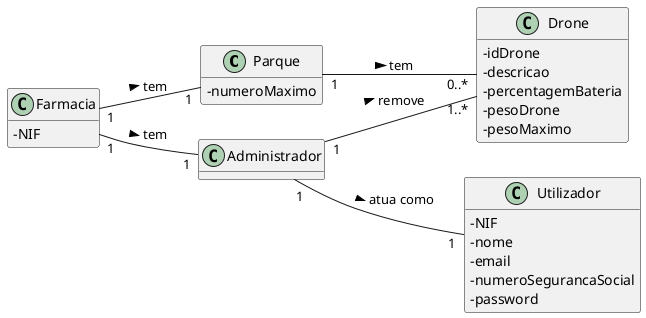 @startuml
skinparam classAttributeIconSize 0
hide methods
left to right direction

class Parque {
  -numeroMaximo
}

class Farmacia {
  -NIF
}

class Utilizador {
  -NIF
  -nome
  -email
  -numeroSegurancaSocial
  -password
}

class Drone {
  -idDrone
  -descricao
  -percentagemBateria
  -pesoDrone
  -pesoMaximo
}

Administrador "1" -- "1" Utilizador: atua como >
Administrador "1" -- "1..*" Drone: remove >
Farmacia "1" -- "1" Parque: tem >
Farmacia "1" -- "1" Administrador: tem >
Parque "1" -- "0..*" Drone: tem > 

@enduml

